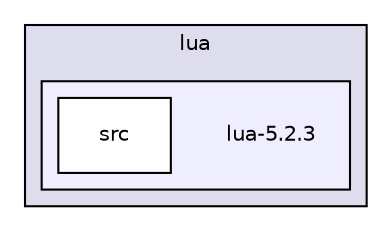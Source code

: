 digraph "lua/lua-5.2.3" {
  compound=true
  node [ fontsize="10", fontname="Helvetica"];
  edge [ labelfontsize="10", labelfontname="Helvetica"];
  subgraph clusterdir_1d77ce7c9f7e81c3be5142cf18682616 {
    graph [ bgcolor="#ddddee", pencolor="black", label="lua" fontname="Helvetica", fontsize="10", URL="dir_1d77ce7c9f7e81c3be5142cf18682616.html"]
  subgraph clusterdir_7a911a1efbde1936e31904685c6ceb46 {
    graph [ bgcolor="#eeeeff", pencolor="black", label="" URL="dir_7a911a1efbde1936e31904685c6ceb46.html"];
    dir_7a911a1efbde1936e31904685c6ceb46 [shape=plaintext label="lua-5.2.3"];
    dir_84456a9c7e8f3c9b23a6ee63074b2eb7 [shape=box label="src" color="black" fillcolor="white" style="filled" URL="dir_84456a9c7e8f3c9b23a6ee63074b2eb7.html"];
  }
  }
}
